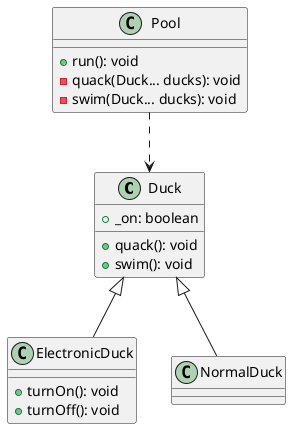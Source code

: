 @startuml

class Duck {
    + _on: boolean
    + quack(): void
    + swim(): void
}

class ElectronicDuck {
    + turnOn(): void
    + turnOff(): void
}
class NormalDuck {
}

class Pool {
    + run(): void
    - quack(Duck... ducks): void
    - swim(Duck... ducks): void
}

Duck <|-- ElectronicDuck
Duck <|-- NormalDuck
Pool ..> Duck


@enduml